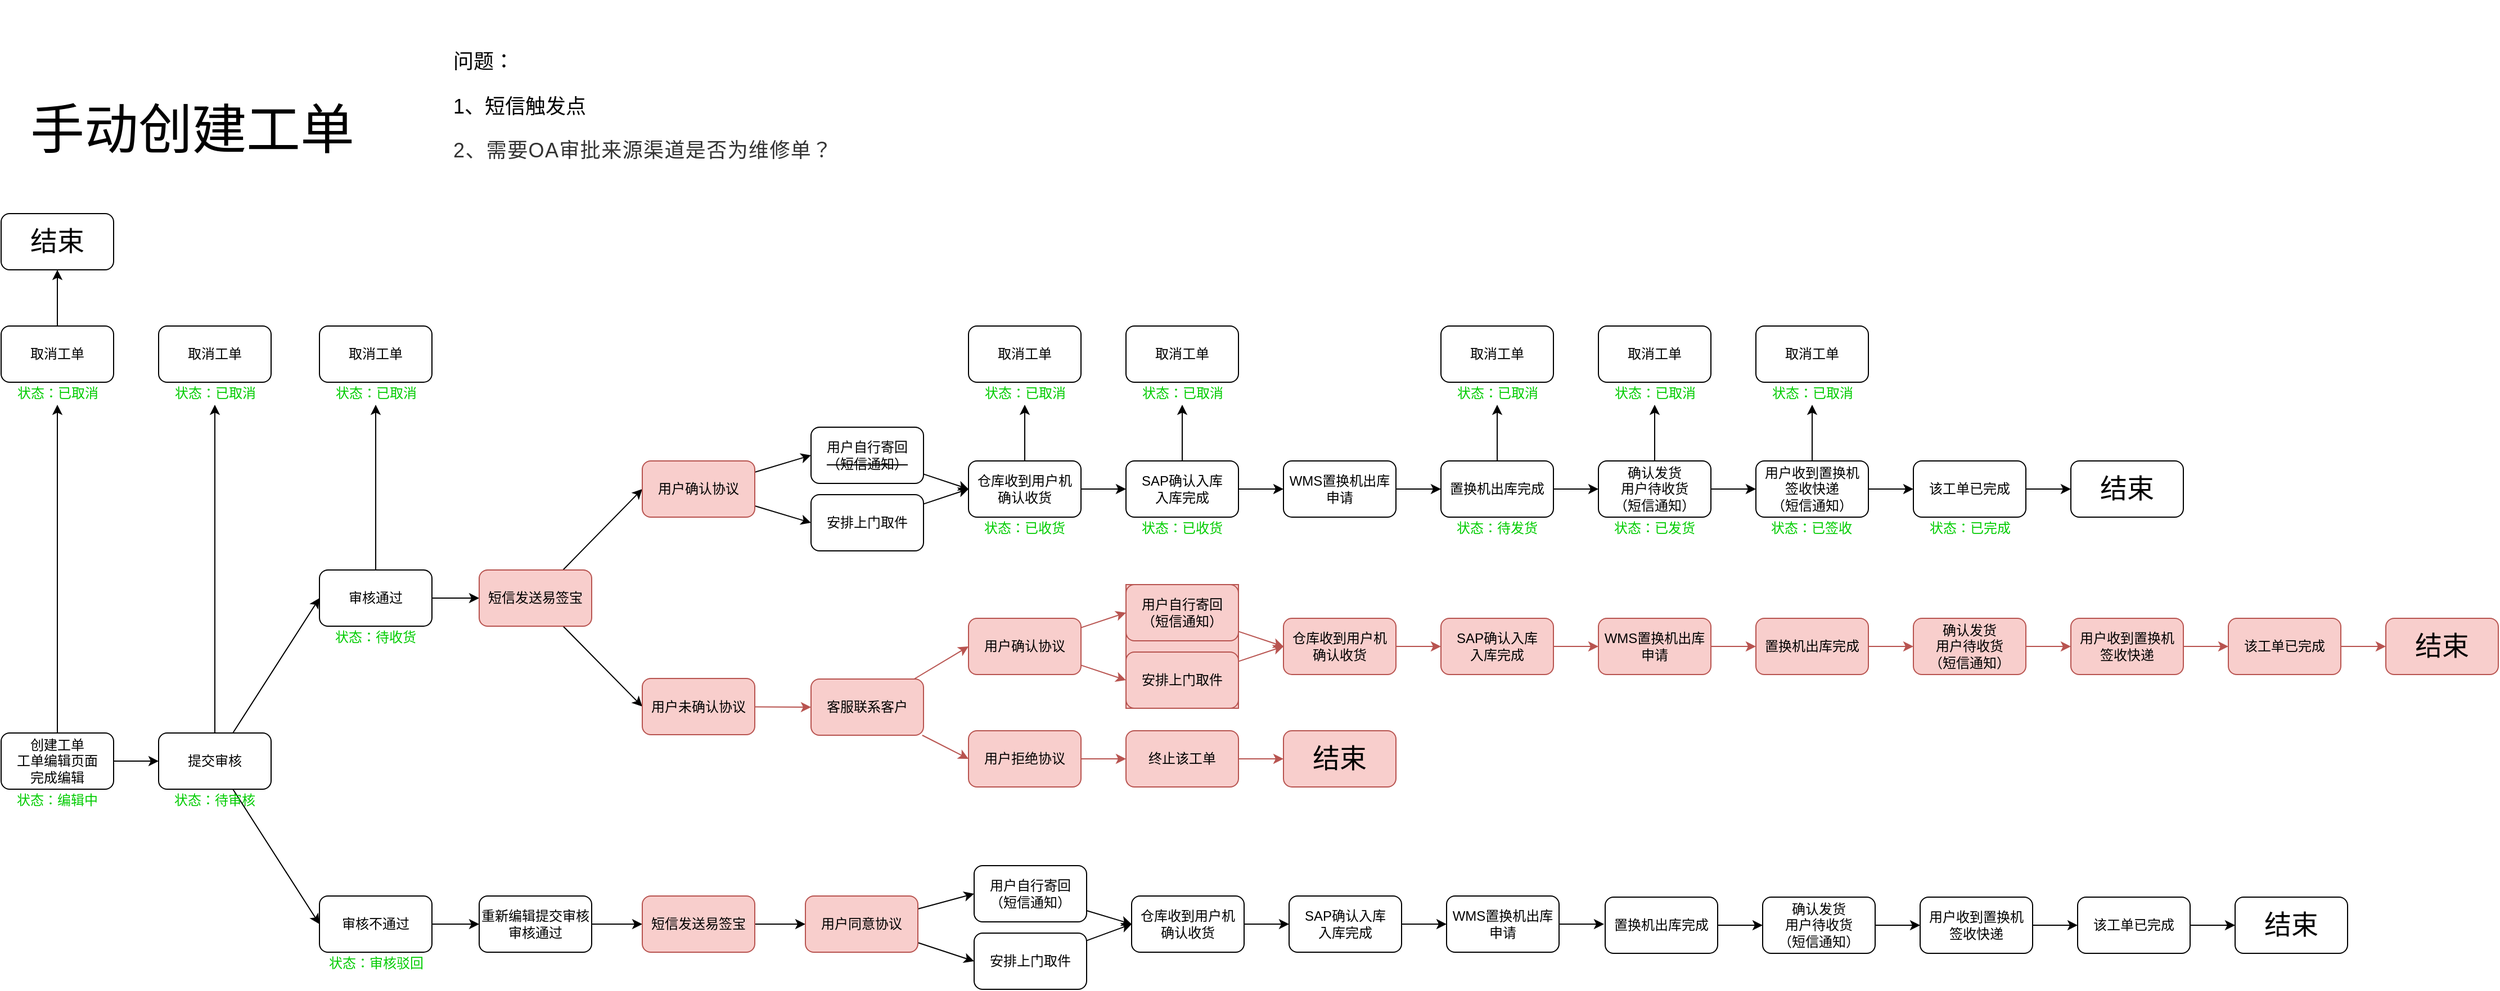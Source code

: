 <mxfile version="14.9.0" type="github">
  <diagram name="Page-1" id="8ce9d11a-91a2-4d17-14d8-a56ed91bf033">
    <mxGraphModel dx="1221" dy="1471" grid="1" gridSize="10" guides="1" tooltips="1" connect="1" arrows="1" fold="1" page="1" pageScale="1" pageWidth="1169" pageHeight="827" background="none" math="0" shadow="0">
      <root>
        <mxCell id="0" />
        <mxCell id="1" parent="0" />
        <mxCell id="AwNw5JYC8Uk12WGBqzZV-2" value="&lt;font style=&quot;font-size: 48px&quot;&gt;手动创建工单&lt;/font&gt;" style="text;html=1;strokeColor=none;fillColor=none;align=center;verticalAlign=middle;whiteSpace=wrap;rounded=0;" parent="1" vertex="1">
          <mxGeometry x="70" y="-100" width="320" height="50" as="geometry" />
        </mxCell>
        <mxCell id="AwNw5JYC8Uk12WGBqzZV-77" style="edgeStyle=orthogonalEdgeStyle;rounded=0;orthogonalLoop=1;jettySize=auto;html=1;entryX=0;entryY=0.5;entryDx=0;entryDy=0;" parent="1" source="AwNw5JYC8Uk12WGBqzZV-7" target="AwNw5JYC8Uk12WGBqzZV-25" edge="1">
          <mxGeometry relative="1" as="geometry" />
        </mxCell>
        <mxCell id="qzluck5pf1jZKNph7DdI-55" style="edgeStyle=orthogonalEdgeStyle;rounded=0;orthogonalLoop=1;jettySize=auto;html=1;entryX=0.5;entryY=1;entryDx=0;entryDy=0;" edge="1" parent="1" source="AwNw5JYC8Uk12WGBqzZV-7" target="qzluck5pf1jZKNph7DdI-54">
          <mxGeometry relative="1" as="geometry" />
        </mxCell>
        <mxCell id="AwNw5JYC8Uk12WGBqzZV-7" value="创建工单&lt;br&gt;工单编辑页面&lt;br&gt;完成编辑" style="rounded=1;whiteSpace=wrap;html=1;" parent="1" vertex="1">
          <mxGeometry x="60" y="462" width="100" height="50" as="geometry" />
        </mxCell>
        <mxCell id="AwNw5JYC8Uk12WGBqzZV-78" style="rounded=0;orthogonalLoop=1;jettySize=auto;html=1;entryX=0;entryY=0.5;entryDx=0;entryDy=0;" parent="1" source="AwNw5JYC8Uk12WGBqzZV-25" target="AwNw5JYC8Uk12WGBqzZV-26" edge="1">
          <mxGeometry relative="1" as="geometry" />
        </mxCell>
        <mxCell id="AwNw5JYC8Uk12WGBqzZV-79" style="edgeStyle=none;rounded=0;orthogonalLoop=1;jettySize=auto;html=1;entryX=0;entryY=0.5;entryDx=0;entryDy=0;" parent="1" source="AwNw5JYC8Uk12WGBqzZV-25" target="AwNw5JYC8Uk12WGBqzZV-41" edge="1">
          <mxGeometry relative="1" as="geometry" />
        </mxCell>
        <mxCell id="qzluck5pf1jZKNph7DdI-61" style="edgeStyle=orthogonalEdgeStyle;rounded=0;orthogonalLoop=1;jettySize=auto;html=1;entryX=0.5;entryY=1;entryDx=0;entryDy=0;" edge="1" parent="1" source="AwNw5JYC8Uk12WGBqzZV-25" target="qzluck5pf1jZKNph7DdI-60">
          <mxGeometry relative="1" as="geometry" />
        </mxCell>
        <mxCell id="AwNw5JYC8Uk12WGBqzZV-25" value="提交审核" style="rounded=1;whiteSpace=wrap;html=1;" parent="1" vertex="1">
          <mxGeometry x="200" y="462" width="100" height="50" as="geometry" />
        </mxCell>
        <mxCell id="AwNw5JYC8Uk12WGBqzZV-80" style="edgeStyle=none;rounded=0;orthogonalLoop=1;jettySize=auto;html=1;entryX=0;entryY=0.5;entryDx=0;entryDy=0;" parent="1" source="AwNw5JYC8Uk12WGBqzZV-26" target="AwNw5JYC8Uk12WGBqzZV-28" edge="1">
          <mxGeometry relative="1" as="geometry" />
        </mxCell>
        <mxCell id="qzluck5pf1jZKNph7DdI-65" style="edgeStyle=orthogonalEdgeStyle;rounded=0;orthogonalLoop=1;jettySize=auto;html=1;entryX=0.5;entryY=1;entryDx=0;entryDy=0;" edge="1" parent="1" source="AwNw5JYC8Uk12WGBqzZV-26" target="qzluck5pf1jZKNph7DdI-64">
          <mxGeometry relative="1" as="geometry" />
        </mxCell>
        <mxCell id="AwNw5JYC8Uk12WGBqzZV-26" value="审核通过" style="rounded=1;whiteSpace=wrap;html=1;" parent="1" vertex="1">
          <mxGeometry x="343" y="317" width="100" height="50" as="geometry" />
        </mxCell>
        <mxCell id="AwNw5JYC8Uk12WGBqzZV-81" style="edgeStyle=none;rounded=0;orthogonalLoop=1;jettySize=auto;html=1;entryX=0;entryY=0.5;entryDx=0;entryDy=0;" parent="1" source="AwNw5JYC8Uk12WGBqzZV-28" target="AwNw5JYC8Uk12WGBqzZV-29" edge="1">
          <mxGeometry relative="1" as="geometry" />
        </mxCell>
        <mxCell id="AwNw5JYC8Uk12WGBqzZV-82" style="edgeStyle=none;rounded=0;orthogonalLoop=1;jettySize=auto;html=1;entryX=0;entryY=0.5;entryDx=0;entryDy=0;" parent="1" source="AwNw5JYC8Uk12WGBqzZV-28" target="AwNw5JYC8Uk12WGBqzZV-54" edge="1">
          <mxGeometry relative="1" as="geometry" />
        </mxCell>
        <mxCell id="AwNw5JYC8Uk12WGBqzZV-28" value="短信发送易签宝" style="rounded=1;whiteSpace=wrap;html=1;fillColor=#f8cecc;strokeColor=#b85450;" parent="1" vertex="1">
          <mxGeometry x="485" y="317" width="100" height="50" as="geometry" />
        </mxCell>
        <mxCell id="AwNw5JYC8Uk12WGBqzZV-83" style="edgeStyle=none;rounded=0;orthogonalLoop=1;jettySize=auto;html=1;entryX=0;entryY=0.5;entryDx=0;entryDy=0;" parent="1" source="AwNw5JYC8Uk12WGBqzZV-29" target="AwNw5JYC8Uk12WGBqzZV-30" edge="1">
          <mxGeometry relative="1" as="geometry" />
        </mxCell>
        <mxCell id="AwNw5JYC8Uk12WGBqzZV-84" style="edgeStyle=none;rounded=0;orthogonalLoop=1;jettySize=auto;html=1;entryX=0;entryY=0.5;entryDx=0;entryDy=0;" parent="1" source="AwNw5JYC8Uk12WGBqzZV-29" target="AwNw5JYC8Uk12WGBqzZV-31" edge="1">
          <mxGeometry relative="1" as="geometry" />
        </mxCell>
        <mxCell id="AwNw5JYC8Uk12WGBqzZV-29" value="用户确认协议" style="rounded=1;whiteSpace=wrap;html=1;fillColor=#f8cecc;strokeColor=#b85450;" parent="1" vertex="1">
          <mxGeometry x="630" y="220" width="100" height="50" as="geometry" />
        </mxCell>
        <mxCell id="AwNw5JYC8Uk12WGBqzZV-87" style="edgeStyle=none;rounded=0;orthogonalLoop=1;jettySize=auto;html=1;entryX=0;entryY=0.5;entryDx=0;entryDy=0;" parent="1" source="AwNw5JYC8Uk12WGBqzZV-32" target="AwNw5JYC8Uk12WGBqzZV-34" edge="1">
          <mxGeometry relative="1" as="geometry" />
        </mxCell>
        <mxCell id="qzluck5pf1jZKNph7DdI-84" style="edgeStyle=orthogonalEdgeStyle;rounded=0;orthogonalLoop=1;jettySize=auto;html=1;entryX=0.5;entryY=1;entryDx=0;entryDy=0;" edge="1" parent="1" source="AwNw5JYC8Uk12WGBqzZV-32" target="qzluck5pf1jZKNph7DdI-68">
          <mxGeometry relative="1" as="geometry" />
        </mxCell>
        <mxCell id="AwNw5JYC8Uk12WGBqzZV-32" value="仓库收到用户机&lt;br&gt;确认收货" style="rounded=1;whiteSpace=wrap;html=1;" parent="1" vertex="1">
          <mxGeometry x="920" y="220" width="100" height="50" as="geometry" />
        </mxCell>
        <mxCell id="AwNw5JYC8Uk12WGBqzZV-33" value="" style="group" parent="1" vertex="1" connectable="0">
          <mxGeometry x="780" y="190" width="100" height="110" as="geometry" />
        </mxCell>
        <mxCell id="AwNw5JYC8Uk12WGBqzZV-30" value="用户自行寄回&lt;br&gt;&lt;strike&gt;（短信通知）&lt;/strike&gt;" style="rounded=1;whiteSpace=wrap;html=1;" parent="AwNw5JYC8Uk12WGBqzZV-33" vertex="1">
          <mxGeometry width="100" height="50" as="geometry" />
        </mxCell>
        <mxCell id="AwNw5JYC8Uk12WGBqzZV-31" value="安排上门取件" style="rounded=1;whiteSpace=wrap;html=1;" parent="AwNw5JYC8Uk12WGBqzZV-33" vertex="1">
          <mxGeometry y="60" width="100" height="50" as="geometry" />
        </mxCell>
        <mxCell id="AwNw5JYC8Uk12WGBqzZV-88" style="edgeStyle=none;rounded=0;orthogonalLoop=1;jettySize=auto;html=1;entryX=0;entryY=0.5;entryDx=0;entryDy=0;" parent="1" source="AwNw5JYC8Uk12WGBqzZV-34" target="AwNw5JYC8Uk12WGBqzZV-35" edge="1">
          <mxGeometry relative="1" as="geometry" />
        </mxCell>
        <mxCell id="qzluck5pf1jZKNph7DdI-85" style="edgeStyle=orthogonalEdgeStyle;rounded=0;orthogonalLoop=1;jettySize=auto;html=1;entryX=0.5;entryY=1;entryDx=0;entryDy=0;" edge="1" parent="1" source="AwNw5JYC8Uk12WGBqzZV-34" target="qzluck5pf1jZKNph7DdI-71">
          <mxGeometry relative="1" as="geometry" />
        </mxCell>
        <mxCell id="AwNw5JYC8Uk12WGBqzZV-34" value="SAP确认入库&lt;br&gt;入库完成" style="rounded=1;whiteSpace=wrap;html=1;" parent="1" vertex="1">
          <mxGeometry x="1060" y="220" width="100" height="50" as="geometry" />
        </mxCell>
        <mxCell id="AwNw5JYC8Uk12WGBqzZV-89" style="edgeStyle=none;rounded=0;orthogonalLoop=1;jettySize=auto;html=1;entryX=0;entryY=0.5;entryDx=0;entryDy=0;" parent="1" source="AwNw5JYC8Uk12WGBqzZV-35" edge="1">
          <mxGeometry relative="1" as="geometry">
            <mxPoint x="1340" y="245" as="targetPoint" />
          </mxGeometry>
        </mxCell>
        <mxCell id="AwNw5JYC8Uk12WGBqzZV-35" value="WMS置换机出库申请" style="rounded=1;whiteSpace=wrap;html=1;" parent="1" vertex="1">
          <mxGeometry x="1200" y="220" width="100" height="50" as="geometry" />
        </mxCell>
        <mxCell id="AwNw5JYC8Uk12WGBqzZV-91" style="edgeStyle=none;rounded=0;orthogonalLoop=1;jettySize=auto;html=1;entryX=0;entryY=0.5;entryDx=0;entryDy=0;" parent="1" source="AwNw5JYC8Uk12WGBqzZV-38" target="AwNw5JYC8Uk12WGBqzZV-39" edge="1">
          <mxGeometry relative="1" as="geometry" />
        </mxCell>
        <mxCell id="qzluck5pf1jZKNph7DdI-88" style="edgeStyle=orthogonalEdgeStyle;rounded=0;orthogonalLoop=1;jettySize=auto;html=1;entryX=0.5;entryY=1;entryDx=0;entryDy=0;" edge="1" parent="1" source="AwNw5JYC8Uk12WGBqzZV-38" target="qzluck5pf1jZKNph7DdI-80">
          <mxGeometry relative="1" as="geometry" />
        </mxCell>
        <mxCell id="AwNw5JYC8Uk12WGBqzZV-38" value="用户收到置换机&lt;br&gt;签收快递&lt;br&gt;（短信通知）" style="rounded=1;whiteSpace=wrap;html=1;" parent="1" vertex="1">
          <mxGeometry x="1620" y="220" width="100" height="50" as="geometry" />
        </mxCell>
        <mxCell id="AwNw5JYC8Uk12WGBqzZV-92" style="edgeStyle=none;rounded=0;orthogonalLoop=1;jettySize=auto;html=1;entryX=0;entryY=0.5;entryDx=0;entryDy=0;" parent="1" source="AwNw5JYC8Uk12WGBqzZV-39" target="AwNw5JYC8Uk12WGBqzZV-66" edge="1">
          <mxGeometry relative="1" as="geometry" />
        </mxCell>
        <mxCell id="AwNw5JYC8Uk12WGBqzZV-39" value="该工单已完成" style="rounded=1;whiteSpace=wrap;html=1;" parent="1" vertex="1">
          <mxGeometry x="1760" y="220" width="100" height="50" as="geometry" />
        </mxCell>
        <mxCell id="AwNw5JYC8Uk12WGBqzZV-108" style="edgeStyle=none;rounded=0;orthogonalLoop=1;jettySize=auto;html=1;entryX=0;entryY=0.5;entryDx=0;entryDy=0;" parent="1" source="AwNw5JYC8Uk12WGBqzZV-41" target="AwNw5JYC8Uk12WGBqzZV-42" edge="1">
          <mxGeometry relative="1" as="geometry" />
        </mxCell>
        <mxCell id="AwNw5JYC8Uk12WGBqzZV-41" value="审核不通过" style="rounded=1;whiteSpace=wrap;html=1;" parent="1" vertex="1">
          <mxGeometry x="343" y="607" width="100" height="50" as="geometry" />
        </mxCell>
        <mxCell id="AwNw5JYC8Uk12WGBqzZV-109" style="edgeStyle=none;rounded=0;orthogonalLoop=1;jettySize=auto;html=1;entryX=0;entryY=0.5;entryDx=0;entryDy=0;" parent="1" source="AwNw5JYC8Uk12WGBqzZV-42" target="AwNw5JYC8Uk12WGBqzZV-43" edge="1">
          <mxGeometry relative="1" as="geometry" />
        </mxCell>
        <mxCell id="AwNw5JYC8Uk12WGBqzZV-42" value="重新编辑提交审核&lt;br&gt;审核通过" style="rounded=1;whiteSpace=wrap;html=1;" parent="1" vertex="1">
          <mxGeometry x="485" y="607" width="100" height="50" as="geometry" />
        </mxCell>
        <mxCell id="AwNw5JYC8Uk12WGBqzZV-110" style="edgeStyle=none;rounded=0;orthogonalLoop=1;jettySize=auto;html=1;entryX=0;entryY=0.5;entryDx=0;entryDy=0;" parent="1" source="AwNw5JYC8Uk12WGBqzZV-43" target="AwNw5JYC8Uk12WGBqzZV-44" edge="1">
          <mxGeometry relative="1" as="geometry" />
        </mxCell>
        <mxCell id="AwNw5JYC8Uk12WGBqzZV-43" value="短信发送易签宝" style="rounded=1;whiteSpace=wrap;html=1;fillColor=#f8cecc;strokeColor=#b85450;" parent="1" vertex="1">
          <mxGeometry x="630" y="607" width="100" height="50" as="geometry" />
        </mxCell>
        <mxCell id="AwNw5JYC8Uk12WGBqzZV-111" style="edgeStyle=none;rounded=0;orthogonalLoop=1;jettySize=auto;html=1;entryX=0;entryY=0.5;entryDx=0;entryDy=0;" parent="1" source="AwNw5JYC8Uk12WGBqzZV-44" target="AwNw5JYC8Uk12WGBqzZV-47" edge="1">
          <mxGeometry relative="1" as="geometry" />
        </mxCell>
        <mxCell id="AwNw5JYC8Uk12WGBqzZV-112" style="edgeStyle=none;rounded=0;orthogonalLoop=1;jettySize=auto;html=1;entryX=0;entryY=0.5;entryDx=0;entryDy=0;" parent="1" source="AwNw5JYC8Uk12WGBqzZV-44" target="AwNw5JYC8Uk12WGBqzZV-48" edge="1">
          <mxGeometry relative="1" as="geometry" />
        </mxCell>
        <mxCell id="AwNw5JYC8Uk12WGBqzZV-44" value="用户同意协议" style="rounded=1;whiteSpace=wrap;html=1;fillColor=#f8cecc;strokeColor=#b85450;" parent="1" vertex="1">
          <mxGeometry x="775" y="607" width="100" height="50" as="geometry" />
        </mxCell>
        <mxCell id="AwNw5JYC8Uk12WGBqzZV-115" style="edgeStyle=none;rounded=0;orthogonalLoop=1;jettySize=auto;html=1;entryX=0;entryY=0.5;entryDx=0;entryDy=0;" parent="1" source="AwNw5JYC8Uk12WGBqzZV-45" target="AwNw5JYC8Uk12WGBqzZV-49" edge="1">
          <mxGeometry relative="1" as="geometry" />
        </mxCell>
        <mxCell id="AwNw5JYC8Uk12WGBqzZV-45" value="仓库收到用户机&lt;br&gt;确认收货" style="rounded=1;whiteSpace=wrap;html=1;" parent="1" vertex="1">
          <mxGeometry x="1065" y="607" width="100" height="50" as="geometry" />
        </mxCell>
        <mxCell id="AwNw5JYC8Uk12WGBqzZV-46" value="" style="group" parent="1" vertex="1" connectable="0">
          <mxGeometry x="925" y="580" width="100" height="110" as="geometry" />
        </mxCell>
        <mxCell id="AwNw5JYC8Uk12WGBqzZV-47" value="用户自行寄回&lt;br&gt;（短信通知）" style="rounded=1;whiteSpace=wrap;html=1;" parent="AwNw5JYC8Uk12WGBqzZV-46" vertex="1">
          <mxGeometry width="100" height="50" as="geometry" />
        </mxCell>
        <mxCell id="AwNw5JYC8Uk12WGBqzZV-48" value="安排上门取件" style="rounded=1;whiteSpace=wrap;html=1;" parent="AwNw5JYC8Uk12WGBqzZV-46" vertex="1">
          <mxGeometry y="60" width="100" height="50" as="geometry" />
        </mxCell>
        <mxCell id="AwNw5JYC8Uk12WGBqzZV-116" style="edgeStyle=none;rounded=0;orthogonalLoop=1;jettySize=auto;html=1;" parent="1" source="AwNw5JYC8Uk12WGBqzZV-49" target="AwNw5JYC8Uk12WGBqzZV-50" edge="1">
          <mxGeometry relative="1" as="geometry" />
        </mxCell>
        <mxCell id="AwNw5JYC8Uk12WGBqzZV-49" value="SAP确认入库&lt;br&gt;入库完成" style="rounded=1;whiteSpace=wrap;html=1;" parent="1" vertex="1">
          <mxGeometry x="1205" y="607" width="100" height="50" as="geometry" />
        </mxCell>
        <mxCell id="AwNw5JYC8Uk12WGBqzZV-117" style="edgeStyle=none;rounded=0;orthogonalLoop=1;jettySize=auto;html=1;entryX=0;entryY=0.5;entryDx=0;entryDy=0;" parent="1" edge="1">
          <mxGeometry relative="1" as="geometry">
            <mxPoint x="1445" y="632" as="sourcePoint" />
            <mxPoint x="1485" y="632" as="targetPoint" />
          </mxGeometry>
        </mxCell>
        <mxCell id="AwNw5JYC8Uk12WGBqzZV-50" value="WMS置换机出库申请" style="rounded=1;whiteSpace=wrap;html=1;" parent="1" vertex="1">
          <mxGeometry x="1345" y="607" width="100" height="50" as="geometry" />
        </mxCell>
        <mxCell id="AwNw5JYC8Uk12WGBqzZV-93" style="edgeStyle=none;rounded=0;orthogonalLoop=1;jettySize=auto;html=1;entryX=0;entryY=0.5;entryDx=0;entryDy=0;fillColor=#f8cecc;strokeColor=#b85450;" parent="1" source="AwNw5JYC8Uk12WGBqzZV-54" target="AwNw5JYC8Uk12WGBqzZV-55" edge="1">
          <mxGeometry relative="1" as="geometry" />
        </mxCell>
        <mxCell id="AwNw5JYC8Uk12WGBqzZV-54" value="用户未确认协议" style="rounded=1;whiteSpace=wrap;html=1;fillColor=#f8cecc;strokeColor=#b85450;" parent="1" vertex="1">
          <mxGeometry x="630" y="413.5" width="100" height="50" as="geometry" />
        </mxCell>
        <mxCell id="AwNw5JYC8Uk12WGBqzZV-94" style="edgeStyle=none;rounded=0;orthogonalLoop=1;jettySize=auto;html=1;entryX=0;entryY=0.5;entryDx=0;entryDy=0;fillColor=#f8cecc;strokeColor=#b85450;" parent="1" source="AwNw5JYC8Uk12WGBqzZV-55" target="AwNw5JYC8Uk12WGBqzZV-59" edge="1">
          <mxGeometry relative="1" as="geometry" />
        </mxCell>
        <mxCell id="AwNw5JYC8Uk12WGBqzZV-95" style="edgeStyle=none;rounded=0;orthogonalLoop=1;jettySize=auto;html=1;entryX=0;entryY=0.5;entryDx=0;entryDy=0;fillColor=#f8cecc;strokeColor=#b85450;" parent="1" source="AwNw5JYC8Uk12WGBqzZV-55" target="AwNw5JYC8Uk12WGBqzZV-60" edge="1">
          <mxGeometry relative="1" as="geometry" />
        </mxCell>
        <mxCell id="AwNw5JYC8Uk12WGBqzZV-55" value="客服联系客户" style="rounded=1;whiteSpace=wrap;html=1;fillColor=#f8cecc;strokeColor=#b85450;" parent="1" vertex="1">
          <mxGeometry x="780" y="414" width="100" height="50" as="geometry" />
        </mxCell>
        <mxCell id="AwNw5JYC8Uk12WGBqzZV-107" style="edgeStyle=none;rounded=0;orthogonalLoop=1;jettySize=auto;html=1;entryX=0;entryY=0.5;entryDx=0;entryDy=0;fillColor=#f8cecc;strokeColor=#b85450;" parent="1" source="AwNw5JYC8Uk12WGBqzZV-64" target="AwNw5JYC8Uk12WGBqzZV-65" edge="1">
          <mxGeometry relative="1" as="geometry" />
        </mxCell>
        <mxCell id="AwNw5JYC8Uk12WGBqzZV-64" value="终止该工单" style="rounded=1;whiteSpace=wrap;html=1;fillColor=#f8cecc;strokeColor=#b85450;" parent="1" vertex="1">
          <mxGeometry x="1060" y="460" width="100" height="50" as="geometry" />
        </mxCell>
        <mxCell id="AwNw5JYC8Uk12WGBqzZV-65" value="&lt;font style=&quot;font-size: 24px&quot;&gt;结束&lt;/font&gt;" style="rounded=1;whiteSpace=wrap;html=1;fillColor=#f8cecc;strokeColor=#b85450;" parent="1" vertex="1">
          <mxGeometry x="1200" y="460" width="100" height="50" as="geometry" />
        </mxCell>
        <mxCell id="AwNw5JYC8Uk12WGBqzZV-66" value="&lt;font style=&quot;font-size: 24px&quot;&gt;结束&lt;/font&gt;" style="rounded=1;whiteSpace=wrap;html=1;" parent="1" vertex="1">
          <mxGeometry x="1900" y="220" width="100" height="50" as="geometry" />
        </mxCell>
        <mxCell id="AwNw5JYC8Uk12WGBqzZV-96" style="edgeStyle=none;rounded=0;orthogonalLoop=1;jettySize=auto;html=1;entryX=0;entryY=0.5;entryDx=0;entryDy=0;fillColor=#f8cecc;strokeColor=#b85450;" parent="1" source="AwNw5JYC8Uk12WGBqzZV-59" target="AwNw5JYC8Uk12WGBqzZV-69" edge="1">
          <mxGeometry relative="1" as="geometry" />
        </mxCell>
        <mxCell id="AwNw5JYC8Uk12WGBqzZV-97" style="edgeStyle=none;rounded=0;orthogonalLoop=1;jettySize=auto;html=1;entryX=0;entryY=0.5;entryDx=0;entryDy=0;fillColor=#f8cecc;strokeColor=#b85450;" parent="1" source="AwNw5JYC8Uk12WGBqzZV-59" target="AwNw5JYC8Uk12WGBqzZV-70" edge="1">
          <mxGeometry relative="1" as="geometry" />
        </mxCell>
        <mxCell id="AwNw5JYC8Uk12WGBqzZV-59" value="用户确认协议" style="rounded=1;whiteSpace=wrap;html=1;fillColor=#f8cecc;strokeColor=#b85450;" parent="1" vertex="1">
          <mxGeometry x="920" y="360" width="100" height="50" as="geometry" />
        </mxCell>
        <mxCell id="AwNw5JYC8Uk12WGBqzZV-106" style="edgeStyle=none;rounded=0;orthogonalLoop=1;jettySize=auto;html=1;entryX=0;entryY=0.5;entryDx=0;entryDy=0;fillColor=#f8cecc;strokeColor=#b85450;" parent="1" source="AwNw5JYC8Uk12WGBqzZV-60" target="AwNw5JYC8Uk12WGBqzZV-64" edge="1">
          <mxGeometry relative="1" as="geometry" />
        </mxCell>
        <mxCell id="AwNw5JYC8Uk12WGBqzZV-60" value="用户拒绝协议" style="rounded=1;whiteSpace=wrap;html=1;fillColor=#f8cecc;strokeColor=#b85450;" parent="1" vertex="1">
          <mxGeometry x="920" y="460" width="100" height="50" as="geometry" />
        </mxCell>
        <mxCell id="AwNw5JYC8Uk12WGBqzZV-100" style="edgeStyle=none;rounded=0;orthogonalLoop=1;jettySize=auto;html=1;entryX=0;entryY=0.5;entryDx=0;entryDy=0;fillColor=#f8cecc;strokeColor=#b85450;" parent="1" source="AwNw5JYC8Uk12WGBqzZV-67" target="AwNw5JYC8Uk12WGBqzZV-71" edge="1">
          <mxGeometry relative="1" as="geometry" />
        </mxCell>
        <mxCell id="AwNw5JYC8Uk12WGBqzZV-67" value="仓库收到用户机&lt;br&gt;确认收货" style="rounded=1;whiteSpace=wrap;html=1;fillColor=#f8cecc;strokeColor=#b85450;" parent="1" vertex="1">
          <mxGeometry x="1200" y="360" width="100" height="50" as="geometry" />
        </mxCell>
        <mxCell id="AwNw5JYC8Uk12WGBqzZV-68" value="" style="group;fillColor=#f8cecc;strokeColor=#b85450;" parent="1" vertex="1" connectable="0">
          <mxGeometry x="1060" y="330" width="100" height="110" as="geometry" />
        </mxCell>
        <mxCell id="AwNw5JYC8Uk12WGBqzZV-69" value="用户自行寄回&lt;br&gt;（短信通知）" style="rounded=1;whiteSpace=wrap;html=1;fillColor=#f8cecc;strokeColor=#b85450;" parent="AwNw5JYC8Uk12WGBqzZV-68" vertex="1">
          <mxGeometry width="100" height="50" as="geometry" />
        </mxCell>
        <mxCell id="AwNw5JYC8Uk12WGBqzZV-70" value="安排上门取件" style="rounded=1;whiteSpace=wrap;html=1;fillColor=#f8cecc;strokeColor=#b85450;" parent="AwNw5JYC8Uk12WGBqzZV-68" vertex="1">
          <mxGeometry y="60" width="100" height="50" as="geometry" />
        </mxCell>
        <mxCell id="AwNw5JYC8Uk12WGBqzZV-101" style="edgeStyle=none;rounded=0;orthogonalLoop=1;jettySize=auto;html=1;entryX=0;entryY=0.5;entryDx=0;entryDy=0;fillColor=#f8cecc;strokeColor=#b85450;" parent="1" source="AwNw5JYC8Uk12WGBqzZV-71" target="AwNw5JYC8Uk12WGBqzZV-72" edge="1">
          <mxGeometry relative="1" as="geometry" />
        </mxCell>
        <mxCell id="AwNw5JYC8Uk12WGBqzZV-71" value="SAP确认入库&lt;br&gt;入库完成" style="rounded=1;whiteSpace=wrap;html=1;fillColor=#f8cecc;strokeColor=#b85450;" parent="1" vertex="1">
          <mxGeometry x="1340" y="360" width="100" height="50" as="geometry" />
        </mxCell>
        <mxCell id="AwNw5JYC8Uk12WGBqzZV-102" style="edgeStyle=none;rounded=0;orthogonalLoop=1;jettySize=auto;html=1;entryX=0;entryY=0.5;entryDx=0;entryDy=0;fillColor=#f8cecc;strokeColor=#b85450;" parent="1" source="AwNw5JYC8Uk12WGBqzZV-72" edge="1">
          <mxGeometry relative="1" as="geometry">
            <mxPoint x="1620" y="385" as="targetPoint" />
          </mxGeometry>
        </mxCell>
        <mxCell id="AwNw5JYC8Uk12WGBqzZV-72" value="WMS置换机出库申请" style="rounded=1;whiteSpace=wrap;html=1;fillColor=#f8cecc;strokeColor=#b85450;" parent="1" vertex="1">
          <mxGeometry x="1480" y="360" width="100" height="50" as="geometry" />
        </mxCell>
        <mxCell id="AwNw5JYC8Uk12WGBqzZV-85" style="edgeStyle=none;rounded=0;orthogonalLoop=1;jettySize=auto;html=1;entryX=0;entryY=0.5;entryDx=0;entryDy=0;" parent="1" source="AwNw5JYC8Uk12WGBqzZV-30" target="AwNw5JYC8Uk12WGBqzZV-32" edge="1">
          <mxGeometry relative="1" as="geometry" />
        </mxCell>
        <mxCell id="AwNw5JYC8Uk12WGBqzZV-86" style="edgeStyle=none;rounded=0;orthogonalLoop=1;jettySize=auto;html=1;entryX=0;entryY=0.5;entryDx=0;entryDy=0;" parent="1" source="AwNw5JYC8Uk12WGBqzZV-31" target="AwNw5JYC8Uk12WGBqzZV-32" edge="1">
          <mxGeometry relative="1" as="geometry" />
        </mxCell>
        <mxCell id="AwNw5JYC8Uk12WGBqzZV-98" style="edgeStyle=none;rounded=0;orthogonalLoop=1;jettySize=auto;html=1;entryX=0;entryY=0.5;entryDx=0;entryDy=0;fillColor=#f8cecc;strokeColor=#b85450;" parent="1" source="AwNw5JYC8Uk12WGBqzZV-69" target="AwNw5JYC8Uk12WGBqzZV-67" edge="1">
          <mxGeometry relative="1" as="geometry" />
        </mxCell>
        <mxCell id="AwNw5JYC8Uk12WGBqzZV-99" style="edgeStyle=none;rounded=0;orthogonalLoop=1;jettySize=auto;html=1;entryX=0;entryY=0.5;entryDx=0;entryDy=0;fillColor=#f8cecc;strokeColor=#b85450;" parent="1" source="AwNw5JYC8Uk12WGBqzZV-70" target="AwNw5JYC8Uk12WGBqzZV-67" edge="1">
          <mxGeometry relative="1" as="geometry" />
        </mxCell>
        <mxCell id="AwNw5JYC8Uk12WGBqzZV-113" style="edgeStyle=none;rounded=0;orthogonalLoop=1;jettySize=auto;html=1;entryX=0;entryY=0.5;entryDx=0;entryDy=0;" parent="1" source="AwNw5JYC8Uk12WGBqzZV-47" target="AwNw5JYC8Uk12WGBqzZV-45" edge="1">
          <mxGeometry relative="1" as="geometry" />
        </mxCell>
        <mxCell id="AwNw5JYC8Uk12WGBqzZV-114" style="edgeStyle=none;rounded=0;orthogonalLoop=1;jettySize=auto;html=1;entryX=0;entryY=0.5;entryDx=0;entryDy=0;" parent="1" source="AwNw5JYC8Uk12WGBqzZV-48" target="AwNw5JYC8Uk12WGBqzZV-45" edge="1">
          <mxGeometry relative="1" as="geometry">
            <mxPoint x="1070" y="680" as="targetPoint" />
          </mxGeometry>
        </mxCell>
        <mxCell id="qzluck5pf1jZKNph7DdI-14" style="edgeStyle=orthogonalEdgeStyle;rounded=0;orthogonalLoop=1;jettySize=auto;html=1;entryX=0;entryY=0.5;entryDx=0;entryDy=0;" edge="1" parent="1" source="qzluck5pf1jZKNph7DdI-11" target="qzluck5pf1jZKNph7DdI-13">
          <mxGeometry relative="1" as="geometry" />
        </mxCell>
        <mxCell id="qzluck5pf1jZKNph7DdI-86" style="edgeStyle=orthogonalEdgeStyle;rounded=0;orthogonalLoop=1;jettySize=auto;html=1;entryX=0.5;entryY=1;entryDx=0;entryDy=0;" edge="1" parent="1" source="qzluck5pf1jZKNph7DdI-11" target="qzluck5pf1jZKNph7DdI-74">
          <mxGeometry relative="1" as="geometry" />
        </mxCell>
        <mxCell id="qzluck5pf1jZKNph7DdI-11" value="置换机出库完成&lt;br&gt;" style="rounded=1;whiteSpace=wrap;html=1;" vertex="1" parent="1">
          <mxGeometry x="1340" y="220" width="100" height="50" as="geometry" />
        </mxCell>
        <mxCell id="qzluck5pf1jZKNph7DdI-15" style="edgeStyle=orthogonalEdgeStyle;rounded=0;orthogonalLoop=1;jettySize=auto;html=1;entryX=0;entryY=0.5;entryDx=0;entryDy=0;" edge="1" parent="1" source="qzluck5pf1jZKNph7DdI-13" target="AwNw5JYC8Uk12WGBqzZV-38">
          <mxGeometry relative="1" as="geometry" />
        </mxCell>
        <mxCell id="qzluck5pf1jZKNph7DdI-87" style="edgeStyle=orthogonalEdgeStyle;rounded=0;orthogonalLoop=1;jettySize=auto;html=1;entryX=0.5;entryY=1;entryDx=0;entryDy=0;" edge="1" parent="1" source="qzluck5pf1jZKNph7DdI-13" target="qzluck5pf1jZKNph7DdI-77">
          <mxGeometry relative="1" as="geometry" />
        </mxCell>
        <mxCell id="qzluck5pf1jZKNph7DdI-13" value="&lt;span style=&quot;font-family: &amp;#34;helvetica&amp;#34;&quot;&gt;确认发货&lt;br&gt;用户待收货&lt;/span&gt;&lt;br style=&quot;font-family: &amp;#34;helvetica&amp;#34;&quot;&gt;&lt;span style=&quot;font-family: &amp;#34;helvetica&amp;#34;&quot;&gt;（短信通知）&lt;/span&gt;" style="rounded=1;whiteSpace=wrap;html=1;" vertex="1" parent="1">
          <mxGeometry x="1480" y="220" width="100" height="50" as="geometry" />
        </mxCell>
        <mxCell id="qzluck5pf1jZKNph7DdI-17" style="edgeStyle=none;rounded=0;orthogonalLoop=1;jettySize=auto;html=1;entryX=0;entryY=0.5;entryDx=0;entryDy=0;fillColor=#f8cecc;strokeColor=#b85450;" edge="1" parent="1" source="qzluck5pf1jZKNph7DdI-18" target="qzluck5pf1jZKNph7DdI-20">
          <mxGeometry relative="1" as="geometry" />
        </mxCell>
        <mxCell id="qzluck5pf1jZKNph7DdI-18" value="用户收到置换机&lt;br&gt;签收快递" style="rounded=1;whiteSpace=wrap;html=1;fillColor=#f8cecc;strokeColor=#b85450;" vertex="1" parent="1">
          <mxGeometry x="1900" y="360" width="100" height="50" as="geometry" />
        </mxCell>
        <mxCell id="qzluck5pf1jZKNph7DdI-19" style="edgeStyle=none;rounded=0;orthogonalLoop=1;jettySize=auto;html=1;entryX=0;entryY=0.5;entryDx=0;entryDy=0;fillColor=#f8cecc;strokeColor=#b85450;" edge="1" parent="1" source="qzluck5pf1jZKNph7DdI-20" target="qzluck5pf1jZKNph7DdI-21">
          <mxGeometry relative="1" as="geometry" />
        </mxCell>
        <mxCell id="qzluck5pf1jZKNph7DdI-20" value="该工单已完成" style="rounded=1;whiteSpace=wrap;html=1;fillColor=#f8cecc;strokeColor=#b85450;" vertex="1" parent="1">
          <mxGeometry x="2040" y="360" width="100" height="50" as="geometry" />
        </mxCell>
        <mxCell id="qzluck5pf1jZKNph7DdI-21" value="&lt;font style=&quot;font-size: 24px&quot;&gt;结束&lt;/font&gt;" style="rounded=1;whiteSpace=wrap;html=1;fillColor=#f8cecc;strokeColor=#b85450;" vertex="1" parent="1">
          <mxGeometry x="2180" y="360" width="100" height="50" as="geometry" />
        </mxCell>
        <mxCell id="qzluck5pf1jZKNph7DdI-22" style="edgeStyle=orthogonalEdgeStyle;rounded=0;orthogonalLoop=1;jettySize=auto;html=1;entryX=0;entryY=0.5;entryDx=0;entryDy=0;fillColor=#f8cecc;strokeColor=#b85450;" edge="1" parent="1" source="qzluck5pf1jZKNph7DdI-23" target="qzluck5pf1jZKNph7DdI-25">
          <mxGeometry relative="1" as="geometry" />
        </mxCell>
        <mxCell id="qzluck5pf1jZKNph7DdI-23" value="置换机出库完成&lt;br&gt;" style="rounded=1;whiteSpace=wrap;html=1;fillColor=#f8cecc;strokeColor=#b85450;" vertex="1" parent="1">
          <mxGeometry x="1620" y="360" width="100" height="50" as="geometry" />
        </mxCell>
        <mxCell id="qzluck5pf1jZKNph7DdI-24" style="edgeStyle=orthogonalEdgeStyle;rounded=0;orthogonalLoop=1;jettySize=auto;html=1;entryX=0;entryY=0.5;entryDx=0;entryDy=0;fillColor=#f8cecc;strokeColor=#b85450;" edge="1" parent="1" source="qzluck5pf1jZKNph7DdI-25" target="qzluck5pf1jZKNph7DdI-18">
          <mxGeometry relative="1" as="geometry" />
        </mxCell>
        <mxCell id="qzluck5pf1jZKNph7DdI-25" value="&lt;span style=&quot;font-family: &amp;#34;helvetica&amp;#34;&quot;&gt;确认发货&lt;br&gt;用户待收货&lt;/span&gt;&lt;br style=&quot;font-family: &amp;#34;helvetica&amp;#34;&quot;&gt;&lt;span style=&quot;font-family: &amp;#34;helvetica&amp;#34;&quot;&gt;（短信通知）&lt;/span&gt;" style="rounded=1;whiteSpace=wrap;html=1;fillColor=#f8cecc;strokeColor=#b85450;" vertex="1" parent="1">
          <mxGeometry x="1760" y="360" width="100" height="50" as="geometry" />
        </mxCell>
        <mxCell id="qzluck5pf1jZKNph7DdI-26" style="edgeStyle=none;rounded=0;orthogonalLoop=1;jettySize=auto;html=1;entryX=0;entryY=0.5;entryDx=0;entryDy=0;" edge="1" parent="1" source="qzluck5pf1jZKNph7DdI-27" target="qzluck5pf1jZKNph7DdI-29">
          <mxGeometry relative="1" as="geometry" />
        </mxCell>
        <mxCell id="qzluck5pf1jZKNph7DdI-27" value="用户收到置换机&lt;br&gt;签收快递" style="rounded=1;whiteSpace=wrap;html=1;" vertex="1" parent="1">
          <mxGeometry x="1766" y="608" width="100" height="50" as="geometry" />
        </mxCell>
        <mxCell id="qzluck5pf1jZKNph7DdI-28" style="edgeStyle=none;rounded=0;orthogonalLoop=1;jettySize=auto;html=1;entryX=0;entryY=0.5;entryDx=0;entryDy=0;" edge="1" parent="1" source="qzluck5pf1jZKNph7DdI-29" target="qzluck5pf1jZKNph7DdI-30">
          <mxGeometry relative="1" as="geometry" />
        </mxCell>
        <mxCell id="qzluck5pf1jZKNph7DdI-29" value="该工单已完成" style="rounded=1;whiteSpace=wrap;html=1;" vertex="1" parent="1">
          <mxGeometry x="1906" y="608" width="100" height="50" as="geometry" />
        </mxCell>
        <mxCell id="qzluck5pf1jZKNph7DdI-30" value="&lt;font style=&quot;font-size: 24px&quot;&gt;结束&lt;/font&gt;" style="rounded=1;whiteSpace=wrap;html=1;" vertex="1" parent="1">
          <mxGeometry x="2046" y="608" width="100" height="50" as="geometry" />
        </mxCell>
        <mxCell id="qzluck5pf1jZKNph7DdI-31" style="edgeStyle=orthogonalEdgeStyle;rounded=0;orthogonalLoop=1;jettySize=auto;html=1;entryX=0;entryY=0.5;entryDx=0;entryDy=0;" edge="1" parent="1" source="qzluck5pf1jZKNph7DdI-32" target="qzluck5pf1jZKNph7DdI-34">
          <mxGeometry relative="1" as="geometry" />
        </mxCell>
        <mxCell id="qzluck5pf1jZKNph7DdI-32" value="置换机出库完成&lt;br&gt;" style="rounded=1;whiteSpace=wrap;html=1;" vertex="1" parent="1">
          <mxGeometry x="1486" y="608" width="100" height="50" as="geometry" />
        </mxCell>
        <mxCell id="qzluck5pf1jZKNph7DdI-33" style="edgeStyle=orthogonalEdgeStyle;rounded=0;orthogonalLoop=1;jettySize=auto;html=1;entryX=0;entryY=0.5;entryDx=0;entryDy=0;" edge="1" parent="1" source="qzluck5pf1jZKNph7DdI-34" target="qzluck5pf1jZKNph7DdI-27">
          <mxGeometry relative="1" as="geometry" />
        </mxCell>
        <mxCell id="qzluck5pf1jZKNph7DdI-34" value="&lt;span style=&quot;font-family: &amp;#34;helvetica&amp;#34;&quot;&gt;确认发货&lt;br&gt;用户待收货&lt;/span&gt;&lt;br style=&quot;font-family: &amp;#34;helvetica&amp;#34;&quot;&gt;&lt;span style=&quot;font-family: &amp;#34;helvetica&amp;#34;&quot;&gt;（短信通知）&lt;/span&gt;" style="rounded=1;whiteSpace=wrap;html=1;" vertex="1" parent="1">
          <mxGeometry x="1626" y="608" width="100" height="50" as="geometry" />
        </mxCell>
        <mxCell id="qzluck5pf1jZKNph7DdI-35" value="&lt;font color=&quot;#00cc00&quot;&gt;状态：编辑中&lt;/font&gt;" style="text;html=1;strokeColor=none;fillColor=none;align=center;verticalAlign=middle;whiteSpace=wrap;rounded=0;" vertex="1" parent="1">
          <mxGeometry x="70" y="512" width="80" height="20" as="geometry" />
        </mxCell>
        <mxCell id="qzluck5pf1jZKNph7DdI-36" value="&lt;font color=&quot;#00cc00&quot;&gt;状态：待收货&lt;/font&gt;" style="text;html=1;strokeColor=none;fillColor=none;align=center;verticalAlign=middle;whiteSpace=wrap;rounded=0;" vertex="1" parent="1">
          <mxGeometry x="353" y="367" width="80" height="20" as="geometry" />
        </mxCell>
        <mxCell id="qzluck5pf1jZKNph7DdI-37" value="&lt;font color=&quot;#00cc00&quot;&gt;状态：审核驳回&lt;/font&gt;" style="text;html=1;strokeColor=none;fillColor=none;align=center;verticalAlign=middle;whiteSpace=wrap;rounded=0;" vertex="1" parent="1">
          <mxGeometry x="349.5" y="657" width="87" height="20" as="geometry" />
        </mxCell>
        <mxCell id="qzluck5pf1jZKNph7DdI-40" value="&lt;font color=&quot;#00cc00&quot;&gt;状态：待审核&lt;/font&gt;" style="text;html=1;strokeColor=none;fillColor=none;align=center;verticalAlign=middle;whiteSpace=wrap;rounded=0;" vertex="1" parent="1">
          <mxGeometry x="210" y="512" width="80" height="20" as="geometry" />
        </mxCell>
        <mxCell id="qzluck5pf1jZKNph7DdI-41" value="&lt;font color=&quot;#00cc00&quot;&gt;状态：已收货&lt;/font&gt;" style="text;html=1;strokeColor=none;fillColor=none;align=center;verticalAlign=middle;whiteSpace=wrap;rounded=0;" vertex="1" parent="1">
          <mxGeometry x="930" y="270" width="80" height="20" as="geometry" />
        </mxCell>
        <mxCell id="qzluck5pf1jZKNph7DdI-42" value="&lt;font color=&quot;#00cc00&quot;&gt;状态：已收货&lt;/font&gt;" style="text;html=1;strokeColor=none;fillColor=none;align=center;verticalAlign=middle;whiteSpace=wrap;rounded=0;" vertex="1" parent="1">
          <mxGeometry x="1070" y="270" width="80" height="20" as="geometry" />
        </mxCell>
        <mxCell id="qzluck5pf1jZKNph7DdI-44" value="&lt;font color=&quot;#00cc00&quot;&gt;状态：待发货&lt;/font&gt;" style="text;html=1;strokeColor=none;fillColor=none;align=center;verticalAlign=middle;whiteSpace=wrap;rounded=0;" vertex="1" parent="1">
          <mxGeometry x="1350" y="270" width="80" height="20" as="geometry" />
        </mxCell>
        <mxCell id="qzluck5pf1jZKNph7DdI-45" value="&lt;font color=&quot;#00cc00&quot;&gt;状态：已发货&lt;/font&gt;" style="text;html=1;strokeColor=none;fillColor=none;align=center;verticalAlign=middle;whiteSpace=wrap;rounded=0;" vertex="1" parent="1">
          <mxGeometry x="1490" y="270" width="80" height="20" as="geometry" />
        </mxCell>
        <mxCell id="qzluck5pf1jZKNph7DdI-47" value="&lt;font color=&quot;#00cc00&quot;&gt;状态：已完成&lt;/font&gt;" style="text;html=1;strokeColor=none;fillColor=none;align=center;verticalAlign=middle;whiteSpace=wrap;rounded=0;" vertex="1" parent="1">
          <mxGeometry x="1766.5" y="270" width="87" height="20" as="geometry" />
        </mxCell>
        <mxCell id="qzluck5pf1jZKNph7DdI-48" value="&lt;font color=&quot;#00cc00&quot;&gt;状态：已签收&lt;/font&gt;" style="text;html=1;strokeColor=none;fillColor=none;align=center;verticalAlign=middle;whiteSpace=wrap;rounded=0;" vertex="1" parent="1">
          <mxGeometry x="1626" y="270" width="87" height="20" as="geometry" />
        </mxCell>
        <mxCell id="qzluck5pf1jZKNph7DdI-52" value="" style="group" vertex="1" connectable="0" parent="1">
          <mxGeometry x="60" y="100" width="100" height="70" as="geometry" />
        </mxCell>
        <mxCell id="qzluck5pf1jZKNph7DdI-53" value="取消工单" style="rounded=1;whiteSpace=wrap;html=1;" vertex="1" parent="qzluck5pf1jZKNph7DdI-52">
          <mxGeometry width="100" height="50" as="geometry" />
        </mxCell>
        <mxCell id="qzluck5pf1jZKNph7DdI-54" value="&lt;font color=&quot;#00cc00&quot;&gt;状态：已取消&lt;/font&gt;" style="text;html=1;strokeColor=none;fillColor=none;align=center;verticalAlign=middle;whiteSpace=wrap;rounded=0;" vertex="1" parent="qzluck5pf1jZKNph7DdI-52">
          <mxGeometry x="6.5" y="50" width="87" height="20" as="geometry" />
        </mxCell>
        <mxCell id="qzluck5pf1jZKNph7DdI-56" value="&lt;font style=&quot;font-size: 24px&quot;&gt;结束&lt;/font&gt;" style="rounded=1;whiteSpace=wrap;html=1;" vertex="1" parent="1">
          <mxGeometry x="60" width="100" height="50" as="geometry" />
        </mxCell>
        <mxCell id="qzluck5pf1jZKNph7DdI-57" style="edgeStyle=orthogonalEdgeStyle;rounded=0;orthogonalLoop=1;jettySize=auto;html=1;entryX=0.5;entryY=1;entryDx=0;entryDy=0;" edge="1" parent="1" source="qzluck5pf1jZKNph7DdI-53" target="qzluck5pf1jZKNph7DdI-56">
          <mxGeometry relative="1" as="geometry" />
        </mxCell>
        <mxCell id="qzluck5pf1jZKNph7DdI-58" value="" style="group" vertex="1" connectable="0" parent="1">
          <mxGeometry x="200" y="100" width="100" height="70" as="geometry" />
        </mxCell>
        <mxCell id="qzluck5pf1jZKNph7DdI-59" value="取消工单" style="rounded=1;whiteSpace=wrap;html=1;" vertex="1" parent="qzluck5pf1jZKNph7DdI-58">
          <mxGeometry width="100" height="50" as="geometry" />
        </mxCell>
        <mxCell id="qzluck5pf1jZKNph7DdI-60" value="&lt;font color=&quot;#00cc00&quot;&gt;状态：已取消&lt;/font&gt;" style="text;html=1;strokeColor=none;fillColor=none;align=center;verticalAlign=middle;whiteSpace=wrap;rounded=0;" vertex="1" parent="qzluck5pf1jZKNph7DdI-58">
          <mxGeometry x="6.5" y="50" width="87" height="20" as="geometry" />
        </mxCell>
        <mxCell id="qzluck5pf1jZKNph7DdI-62" value="" style="group" vertex="1" connectable="0" parent="1">
          <mxGeometry x="343" y="100" width="100" height="70" as="geometry" />
        </mxCell>
        <mxCell id="qzluck5pf1jZKNph7DdI-63" value="取消工单" style="rounded=1;whiteSpace=wrap;html=1;" vertex="1" parent="qzluck5pf1jZKNph7DdI-62">
          <mxGeometry width="100" height="50" as="geometry" />
        </mxCell>
        <mxCell id="qzluck5pf1jZKNph7DdI-64" value="&lt;font color=&quot;#00cc00&quot;&gt;状态：已取消&lt;/font&gt;" style="text;html=1;strokeColor=none;fillColor=none;align=center;verticalAlign=middle;whiteSpace=wrap;rounded=0;" vertex="1" parent="qzluck5pf1jZKNph7DdI-62">
          <mxGeometry x="6.5" y="50" width="87" height="20" as="geometry" />
        </mxCell>
        <mxCell id="qzluck5pf1jZKNph7DdI-66" value="" style="group" vertex="1" connectable="0" parent="1">
          <mxGeometry x="920" y="100" width="100" height="70" as="geometry" />
        </mxCell>
        <mxCell id="qzluck5pf1jZKNph7DdI-67" value="取消工单" style="rounded=1;whiteSpace=wrap;html=1;" vertex="1" parent="qzluck5pf1jZKNph7DdI-66">
          <mxGeometry width="100" height="50" as="geometry" />
        </mxCell>
        <mxCell id="qzluck5pf1jZKNph7DdI-68" value="&lt;font color=&quot;#00cc00&quot;&gt;状态：已取消&lt;/font&gt;" style="text;html=1;strokeColor=none;fillColor=none;align=center;verticalAlign=middle;whiteSpace=wrap;rounded=0;" vertex="1" parent="qzluck5pf1jZKNph7DdI-66">
          <mxGeometry x="6.5" y="50" width="87" height="20" as="geometry" />
        </mxCell>
        <mxCell id="qzluck5pf1jZKNph7DdI-69" value="" style="group" vertex="1" connectable="0" parent="1">
          <mxGeometry x="1060" y="100" width="100" height="70" as="geometry" />
        </mxCell>
        <mxCell id="qzluck5pf1jZKNph7DdI-70" value="取消工单" style="rounded=1;whiteSpace=wrap;html=1;" vertex="1" parent="qzluck5pf1jZKNph7DdI-69">
          <mxGeometry width="100" height="50" as="geometry" />
        </mxCell>
        <mxCell id="qzluck5pf1jZKNph7DdI-71" value="&lt;font color=&quot;#00cc00&quot;&gt;状态：已取消&lt;/font&gt;" style="text;html=1;strokeColor=none;fillColor=none;align=center;verticalAlign=middle;whiteSpace=wrap;rounded=0;" vertex="1" parent="qzluck5pf1jZKNph7DdI-69">
          <mxGeometry x="6.5" y="50" width="87" height="20" as="geometry" />
        </mxCell>
        <mxCell id="qzluck5pf1jZKNph7DdI-72" value="" style="group" vertex="1" connectable="0" parent="1">
          <mxGeometry x="1340" y="100" width="100" height="70" as="geometry" />
        </mxCell>
        <mxCell id="qzluck5pf1jZKNph7DdI-73" value="取消工单" style="rounded=1;whiteSpace=wrap;html=1;" vertex="1" parent="qzluck5pf1jZKNph7DdI-72">
          <mxGeometry width="100" height="50" as="geometry" />
        </mxCell>
        <mxCell id="qzluck5pf1jZKNph7DdI-74" value="&lt;font color=&quot;#00cc00&quot;&gt;状态：已取消&lt;/font&gt;" style="text;html=1;strokeColor=none;fillColor=none;align=center;verticalAlign=middle;whiteSpace=wrap;rounded=0;" vertex="1" parent="qzluck5pf1jZKNph7DdI-72">
          <mxGeometry x="6.5" y="50" width="87" height="20" as="geometry" />
        </mxCell>
        <mxCell id="qzluck5pf1jZKNph7DdI-75" value="" style="group" vertex="1" connectable="0" parent="1">
          <mxGeometry x="1480" y="100" width="100" height="70" as="geometry" />
        </mxCell>
        <mxCell id="qzluck5pf1jZKNph7DdI-76" value="取消工单" style="rounded=1;whiteSpace=wrap;html=1;" vertex="1" parent="qzluck5pf1jZKNph7DdI-75">
          <mxGeometry width="100" height="50" as="geometry" />
        </mxCell>
        <mxCell id="qzluck5pf1jZKNph7DdI-77" value="&lt;font color=&quot;#00cc00&quot;&gt;状态：已取消&lt;/font&gt;" style="text;html=1;strokeColor=none;fillColor=none;align=center;verticalAlign=middle;whiteSpace=wrap;rounded=0;" vertex="1" parent="qzluck5pf1jZKNph7DdI-75">
          <mxGeometry x="6.5" y="50" width="87" height="20" as="geometry" />
        </mxCell>
        <mxCell id="qzluck5pf1jZKNph7DdI-78" value="" style="group" vertex="1" connectable="0" parent="1">
          <mxGeometry x="1620" y="100" width="100" height="70" as="geometry" />
        </mxCell>
        <mxCell id="qzluck5pf1jZKNph7DdI-79" value="取消工单" style="rounded=1;whiteSpace=wrap;html=1;" vertex="1" parent="qzluck5pf1jZKNph7DdI-78">
          <mxGeometry width="100" height="50" as="geometry" />
        </mxCell>
        <mxCell id="qzluck5pf1jZKNph7DdI-80" value="&lt;font color=&quot;#00cc00&quot;&gt;状态：已取消&lt;/font&gt;" style="text;html=1;strokeColor=none;fillColor=none;align=center;verticalAlign=middle;whiteSpace=wrap;rounded=0;" vertex="1" parent="qzluck5pf1jZKNph7DdI-78">
          <mxGeometry x="6.5" y="50" width="87" height="20" as="geometry" />
        </mxCell>
        <mxCell id="qzluck5pf1jZKNph7DdI-91" value="&lt;p style=&quot;font-size: 18px&quot;&gt;&lt;font style=&quot;font-size: 18px&quot;&gt;&lt;font style=&quot;font-size: 18px&quot;&gt;问题：&lt;br&gt;&lt;/font&gt;&lt;/font&gt;&lt;/p&gt;&lt;p style=&quot;font-size: 18px&quot;&gt;&lt;font style=&quot;font-size: 18px&quot;&gt;&lt;font style=&quot;font-size: 18px&quot;&gt;1、短信触发点&lt;br&gt;&lt;/font&gt;&lt;/font&gt;&lt;/p&gt;&lt;p style=&quot;font-size: 18px&quot;&gt;&lt;span style=&quot;color: rgb(51 , 51 , 51) ; font-family: &amp;#34;helvetica&amp;#34; ; letter-spacing: 0.7px&quot;&gt;2、需要OA审批来源渠道是否为维修单？&lt;/span&gt;&lt;br&gt;&lt;/p&gt;&lt;p&gt;&lt;/p&gt;&lt;p&gt;&lt;/p&gt;&lt;p&gt;&lt;/p&gt;&lt;p&gt;&lt;/p&gt;" style="text;html=1;strokeColor=none;fillColor=none;align=left;verticalAlign=middle;whiteSpace=wrap;rounded=0;" vertex="1" parent="1">
          <mxGeometry x="460" y="-190" width="390" height="190" as="geometry" />
        </mxCell>
      </root>
    </mxGraphModel>
  </diagram>
</mxfile>
